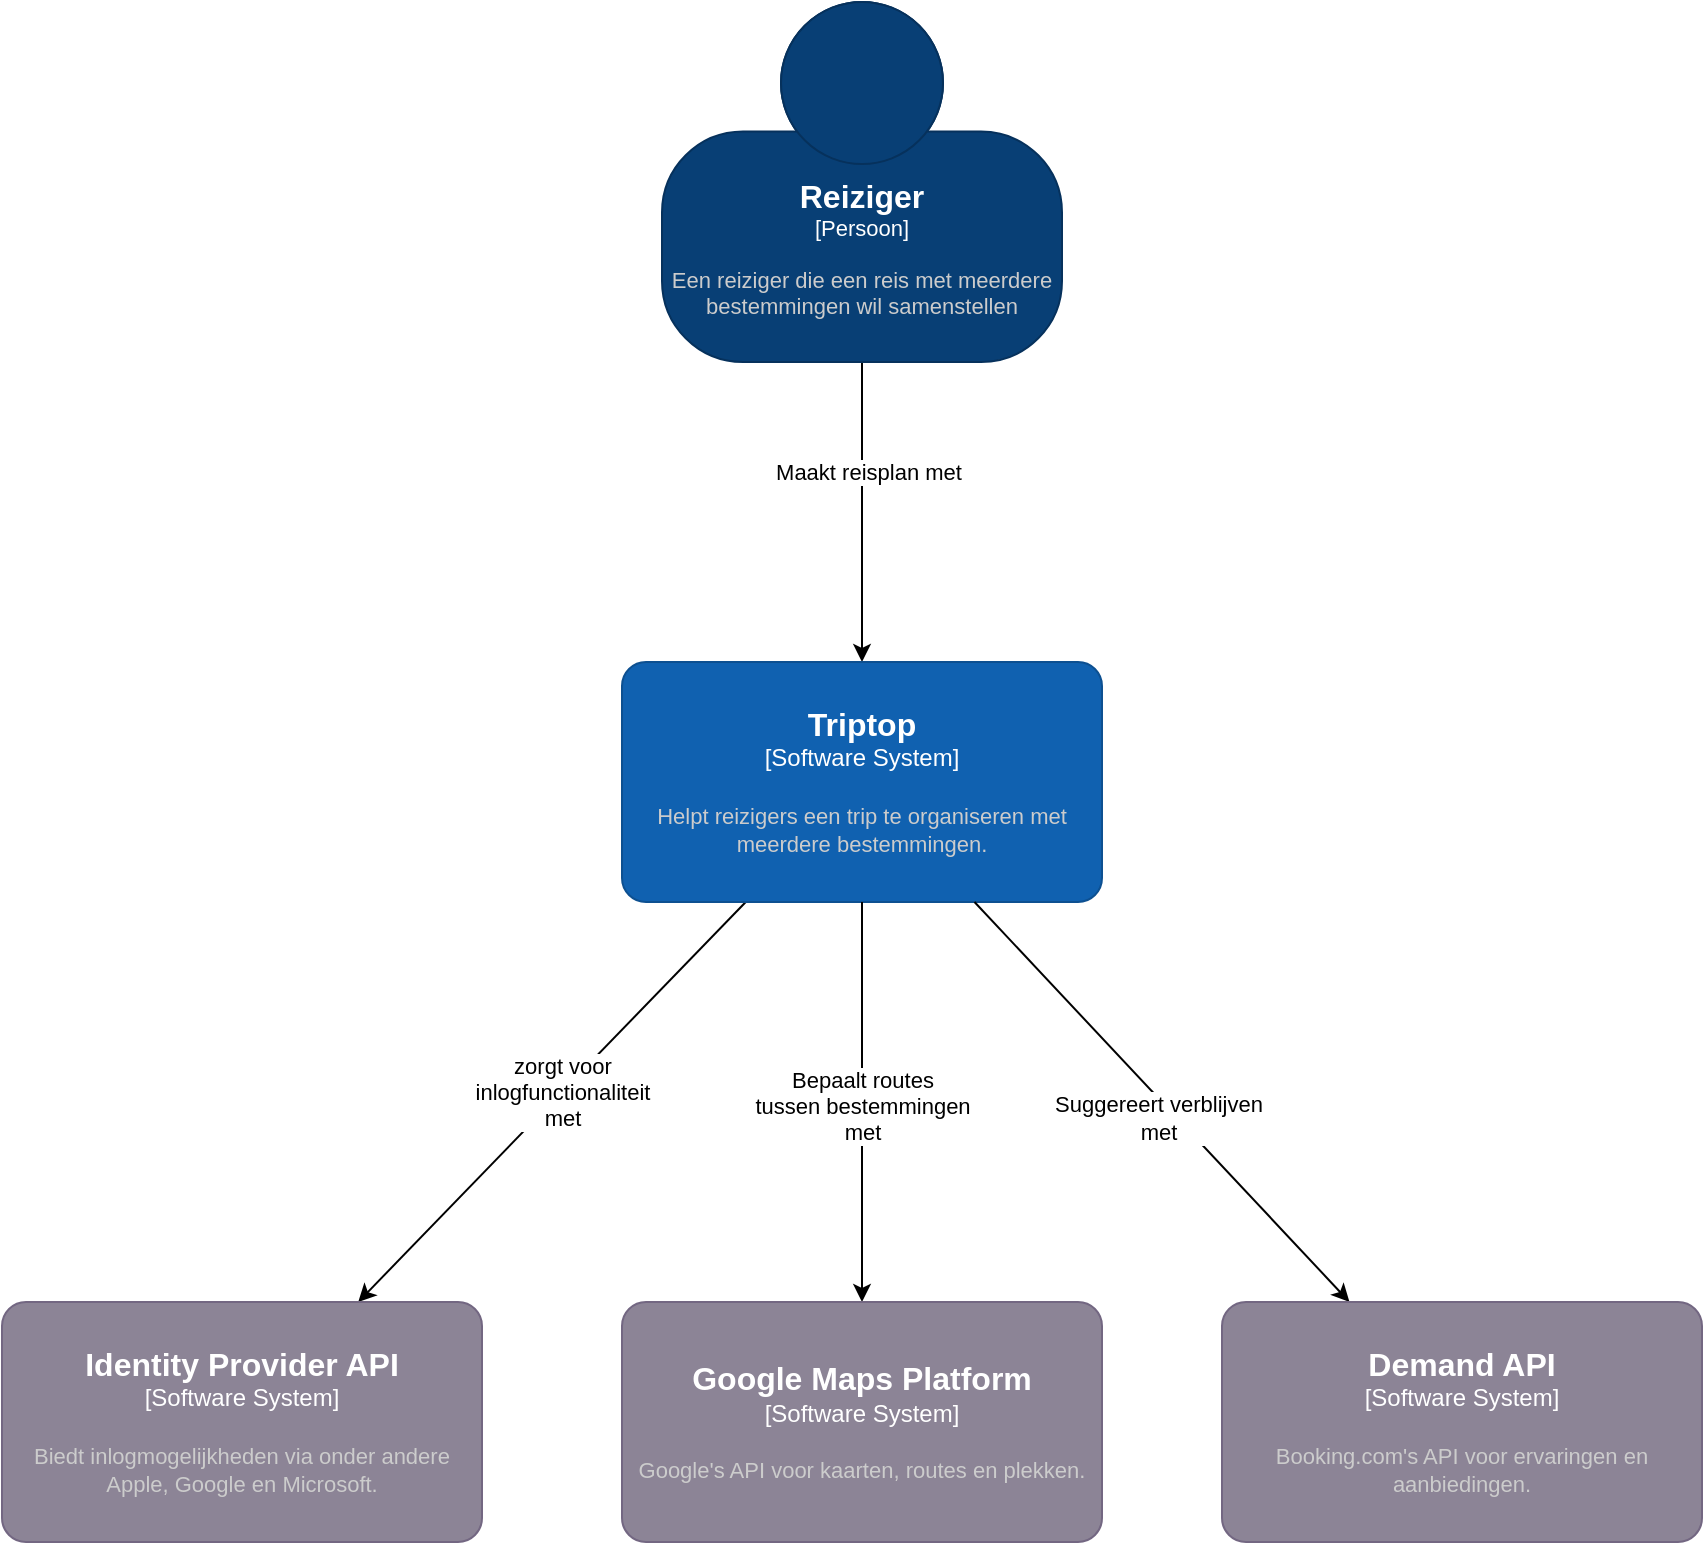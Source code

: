<mxfile version="26.1.1">
  <diagram name="Pagina-1" id="FZKNgnoQqAWaFEzAtLj0">
    <mxGraphModel dx="1363" dy="797" grid="1" gridSize="10" guides="1" tooltips="1" connect="1" arrows="1" fold="1" page="1" pageScale="1" pageWidth="827" pageHeight="1169" background="none" math="0" shadow="0">
      <root>
        <mxCell id="0" />
        <mxCell id="1" parent="0" />
        <mxCell id="QjTZiwmzumpvmo8HTnMH-16" value="" style="edgeStyle=none;rounded=0;orthogonalLoop=1;jettySize=auto;html=1;" parent="1" source="QjTZiwmzumpvmo8HTnMH-14" target="QjTZiwmzumpvmo8HTnMH-15" edge="1">
          <mxGeometry relative="1" as="geometry" />
        </mxCell>
        <mxCell id="QjTZiwmzumpvmo8HTnMH-17" value="Maakt reisplan met" style="edgeLabel;html=1;align=center;verticalAlign=middle;resizable=0;points=[];" parent="QjTZiwmzumpvmo8HTnMH-16" vertex="1" connectable="0">
          <mxGeometry x="-0.257" y="3" relative="1" as="geometry">
            <mxPoint y="-1" as="offset" />
          </mxGeometry>
        </mxCell>
        <object placeholders="1" c4Name="Reiziger" c4Type="Persoon" c4Description="Een reiziger die een reis met meerdere bestemmingen wil samenstellen" label="&lt;font style=&quot;font-size: 16px&quot;&gt;&lt;b&gt;%c4Name%&lt;/b&gt;&lt;/font&gt;&lt;div&gt;[%c4Type%]&lt;/div&gt;&lt;br&gt;&lt;div&gt;&lt;font style=&quot;font-size: 11px&quot;&gt;&lt;font color=&quot;#cccccc&quot;&gt;%c4Description%&lt;/font&gt;&lt;/div&gt;" id="QjTZiwmzumpvmo8HTnMH-14">
          <mxCell style="html=1;fontSize=11;dashed=0;whiteSpace=wrap;fillColor=#083F75;strokeColor=#06315C;fontColor=#ffffff;shape=mxgraph.c4.person2;align=center;metaEdit=1;points=[[0.5,0,0],[1,0.5,0],[1,0.75,0],[0.75,1,0],[0.5,1,0],[0.25,1,0],[0,0.75,0],[0,0.5,0]];resizable=0;" parent="1" vertex="1">
            <mxGeometry x="340" width="200" height="180" as="geometry" />
          </mxCell>
        </object>
        <mxCell id="kaePpox5_6PchkScL_qB-2" style="rounded=0;orthogonalLoop=1;jettySize=auto;html=1;" edge="1" parent="1" source="QjTZiwmzumpvmo8HTnMH-15" target="kaePpox5_6PchkScL_qB-1">
          <mxGeometry relative="1" as="geometry" />
        </mxCell>
        <mxCell id="kaePpox5_6PchkScL_qB-3" value="zorgt voor&lt;div&gt;inlogfunctionaliteit&lt;/div&gt;&lt;div&gt;met&lt;/div&gt;" style="edgeLabel;html=1;align=center;verticalAlign=middle;resizable=0;points=[];" vertex="1" connectable="0" parent="kaePpox5_6PchkScL_qB-2">
          <mxGeometry x="-0.049" relative="1" as="geometry">
            <mxPoint as="offset" />
          </mxGeometry>
        </mxCell>
        <object placeholders="1" c4Name="Triptop" c4Type="Software System" c4Description="Helpt reizigers een trip te organiseren met meerdere bestemmingen." label="&lt;font style=&quot;font-size: 16px&quot;&gt;&lt;b&gt;%c4Name%&lt;/b&gt;&lt;/font&gt;&lt;div&gt;[%c4Type%]&lt;/div&gt;&lt;br&gt;&lt;div&gt;&lt;font style=&quot;font-size: 11px&quot;&gt;&lt;font color=&quot;#cccccc&quot;&gt;%c4Description%&lt;/font&gt;&lt;/div&gt;" id="QjTZiwmzumpvmo8HTnMH-15">
          <mxCell style="rounded=1;whiteSpace=wrap;html=1;labelBackgroundColor=none;fillColor=#1061B0;fontColor=#ffffff;align=center;arcSize=10;strokeColor=#0D5091;metaEdit=1;resizable=0;points=[[0.25,0,0],[0.5,0,0],[0.75,0,0],[1,0.25,0],[1,0.5,0],[1,0.75,0],[0.75,1,0],[0.5,1,0],[0.25,1,0],[0,0.75,0],[0,0.5,0],[0,0.25,0]];" parent="1" vertex="1">
            <mxGeometry x="320" y="330" width="240" height="120" as="geometry" />
          </mxCell>
        </object>
        <mxCell id="QjTZiwmzumpvmo8HTnMH-19" style="edgeStyle=none;rounded=0;orthogonalLoop=1;jettySize=auto;html=1;exitX=0.5;exitY=1;exitDx=0;exitDy=0;exitPerimeter=0;entryX=0.5;entryY=0;entryDx=0;entryDy=0;entryPerimeter=0;" parent="1" source="QjTZiwmzumpvmo8HTnMH-15" target="QjTZiwmzumpvmo8HTnMH-18" edge="1">
          <mxGeometry relative="1" as="geometry">
            <mxPoint x="390" y="600" as="targetPoint" />
          </mxGeometry>
        </mxCell>
        <mxCell id="QjTZiwmzumpvmo8HTnMH-21" value="Bepaalt routes&lt;div&gt;tussen bestemmingen&lt;/div&gt;&lt;div&gt;met&lt;/div&gt;" style="edgeLabel;html=1;align=center;verticalAlign=middle;resizable=0;points=[];" parent="QjTZiwmzumpvmo8HTnMH-19" vertex="1" connectable="0">
          <mxGeometry x="0.029" relative="1" as="geometry">
            <mxPoint y="-1" as="offset" />
          </mxGeometry>
        </mxCell>
        <object placeholders="1" c4Name="Google Maps Platform" c4Type="Software System" c4Description="Google&#39;s API voor kaarten, routes en plekken." label="&lt;font style=&quot;font-size: 16px&quot;&gt;&lt;b&gt;%c4Name%&lt;/b&gt;&lt;/font&gt;&lt;div&gt;[%c4Type%]&lt;/div&gt;&lt;br&gt;&lt;div&gt;&lt;font style=&quot;font-size: 11px&quot;&gt;&lt;font color=&quot;#cccccc&quot;&gt;%c4Description%&lt;/font&gt;&lt;/div&gt;" id="QjTZiwmzumpvmo8HTnMH-18">
          <mxCell style="rounded=1;whiteSpace=wrap;html=1;labelBackgroundColor=none;fillColor=#8C8496;fontColor=#ffffff;align=center;arcSize=10;strokeColor=#736782;metaEdit=1;resizable=0;points=[[0.25,0,0],[0.5,0,0],[0.75,0,0],[1,0.25,0],[1,0.5,0],[1,0.75,0],[0.75,1,0],[0.5,1,0],[0.25,1,0],[0,0.75,0],[0,0.5,0],[0,0.25,0]];" parent="1" vertex="1">
            <mxGeometry x="320" y="650" width="240" height="120" as="geometry" />
          </mxCell>
        </object>
        <mxCell id="QjTZiwmzumpvmo8HTnMH-24" style="edgeStyle=none;rounded=0;orthogonalLoop=1;jettySize=auto;html=1;" parent="1" source="QjTZiwmzumpvmo8HTnMH-15" target="QjTZiwmzumpvmo8HTnMH-22" edge="1">
          <mxGeometry relative="1" as="geometry">
            <mxPoint x="710" y="640" as="targetPoint" />
            <mxPoint x="540" y="500" as="sourcePoint" />
          </mxGeometry>
        </mxCell>
        <mxCell id="QjTZiwmzumpvmo8HTnMH-25" value="Suggereert verblijven&lt;div&gt;met&lt;/div&gt;" style="edgeLabel;html=1;align=center;verticalAlign=middle;resizable=0;points=[];" parent="QjTZiwmzumpvmo8HTnMH-24" vertex="1" connectable="0">
          <mxGeometry x="0.027" y="-7" relative="1" as="geometry">
            <mxPoint as="offset" />
          </mxGeometry>
        </mxCell>
        <object placeholders="1" c4Name="Demand API" c4Type="Software System" c4Description="Booking.com&#39;s API voor ervaringen en aanbiedingen." label="&lt;font style=&quot;font-size: 16px&quot;&gt;&lt;b&gt;%c4Name%&lt;/b&gt;&lt;/font&gt;&lt;div&gt;[%c4Type%]&lt;/div&gt;&lt;br&gt;&lt;div&gt;&lt;font style=&quot;font-size: 11px&quot;&gt;&lt;font color=&quot;#cccccc&quot;&gt;%c4Description%&lt;/font&gt;&lt;/div&gt;" id="QjTZiwmzumpvmo8HTnMH-22">
          <mxCell style="rounded=1;whiteSpace=wrap;html=1;labelBackgroundColor=none;fillColor=#8C8496;fontColor=#ffffff;align=center;arcSize=10;strokeColor=#736782;metaEdit=1;resizable=0;points=[[0.25,0,0],[0.5,0,0],[0.75,0,0],[1,0.25,0],[1,0.5,0],[1,0.75,0],[0.75,1,0],[0.5,1,0],[0.25,1,0],[0,0.75,0],[0,0.5,0],[0,0.25,0]];" parent="1" vertex="1">
            <mxGeometry x="620" y="650" width="240" height="120" as="geometry" />
          </mxCell>
        </object>
        <object placeholders="1" c4Name="Identity Provider API" c4Type="Software System" c4Description="Biedt inlogmogelijkheden via onder andere Apple, Google en Microsoft." label="&lt;font style=&quot;font-size: 16px&quot;&gt;&lt;b&gt;%c4Name%&lt;/b&gt;&lt;/font&gt;&lt;div&gt;[%c4Type%]&lt;/div&gt;&lt;br&gt;&lt;div&gt;&lt;font style=&quot;font-size: 11px&quot;&gt;&lt;font color=&quot;#cccccc&quot;&gt;%c4Description%&lt;/font&gt;&lt;/div&gt;" id="kaePpox5_6PchkScL_qB-1">
          <mxCell style="rounded=1;whiteSpace=wrap;html=1;labelBackgroundColor=none;fillColor=#8C8496;fontColor=#ffffff;align=center;arcSize=10;strokeColor=#736782;metaEdit=1;resizable=0;points=[[0.25,0,0],[0.5,0,0],[0.75,0,0],[1,0.25,0],[1,0.5,0],[1,0.75,0],[0.75,1,0],[0.5,1,0],[0.25,1,0],[0,0.75,0],[0,0.5,0],[0,0.25,0]];" vertex="1" parent="1">
            <mxGeometry x="10" y="650" width="240" height="120" as="geometry" />
          </mxCell>
        </object>
      </root>
    </mxGraphModel>
  </diagram>
</mxfile>
